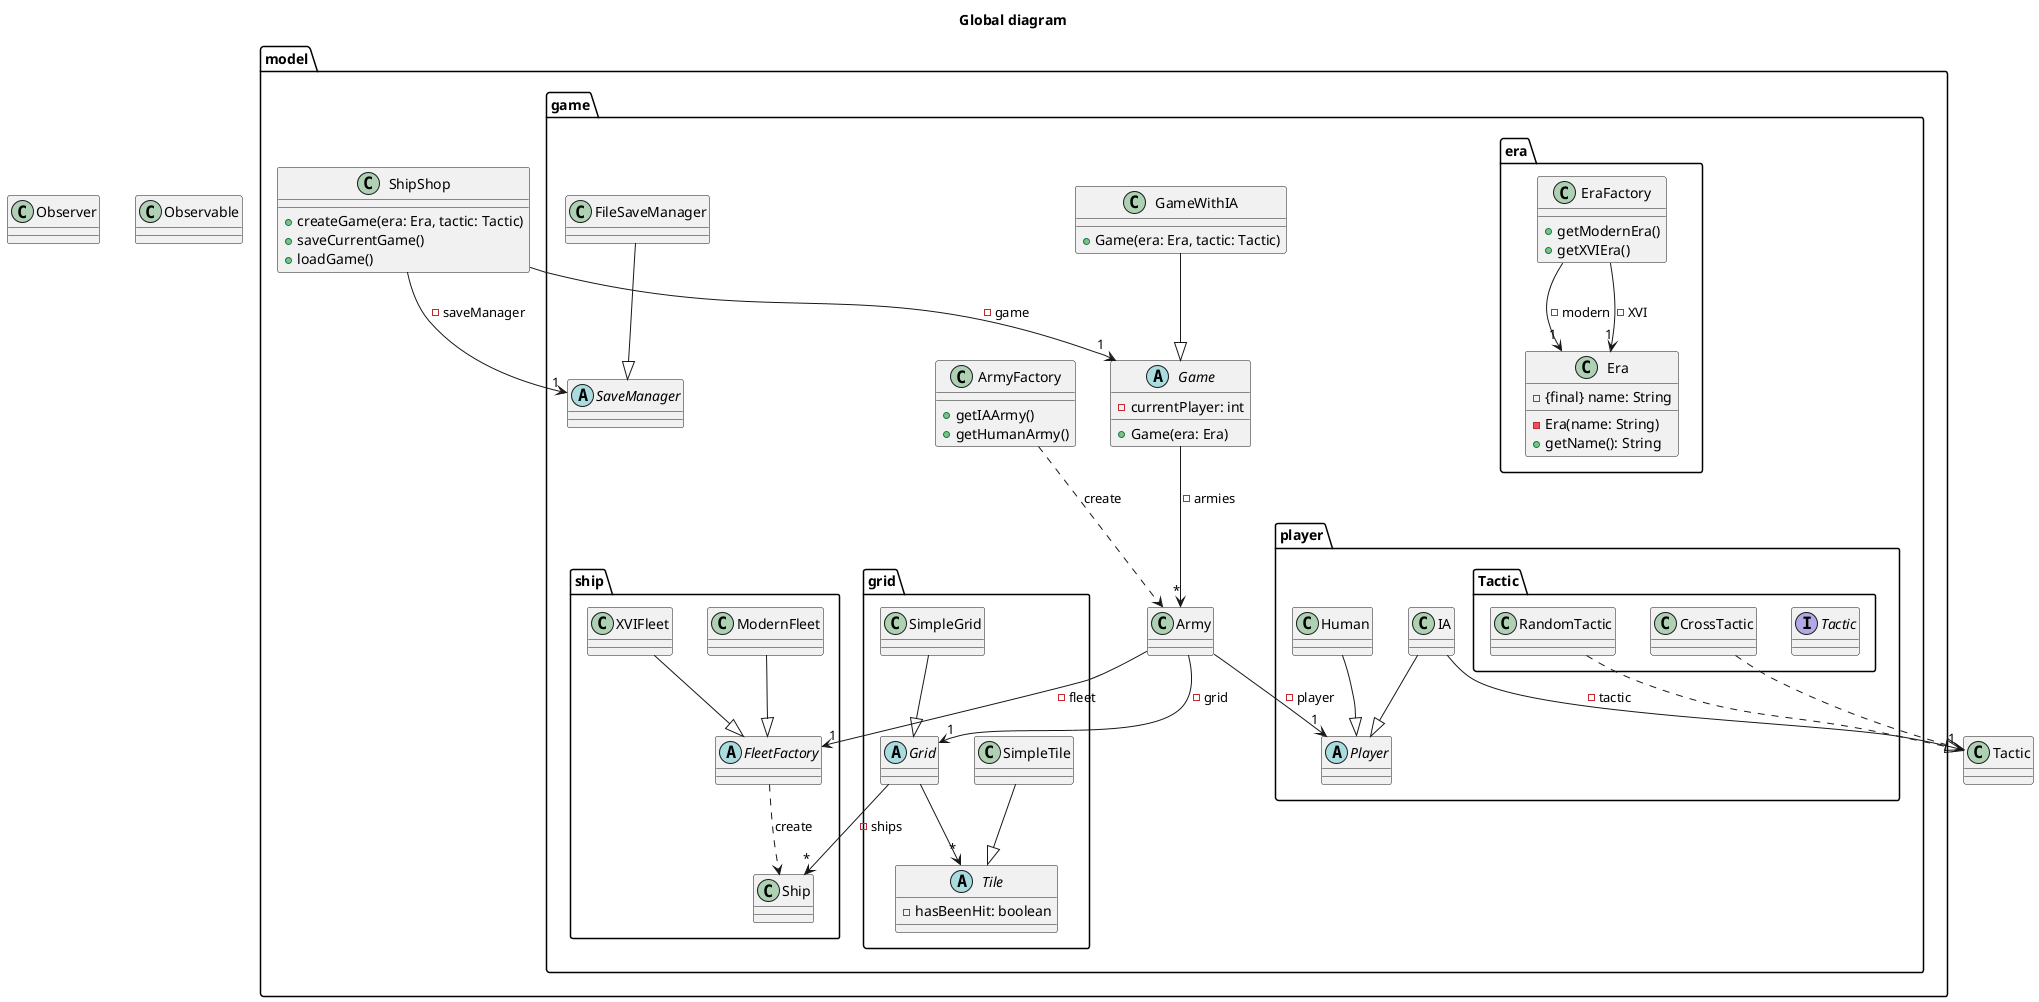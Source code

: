 @startuml

title Global diagram

class Observer{

}

class Observable{

}

package model{

    class ShipShop{
        + createGame(era: Era, tactic: Tactic)
        + saveCurrentGame()
        + loadGame()
    }

    package game{

        abstract Game{
            - currentPlayer: int
            + Game(era: Era)
        }

        class GameWithIA{
            + Game(era: Era, tactic: Tactic)
        }

        class ArmyFactory{
            + getIAArmy()
            + getHumanArmy()
        }

        class Army{

        }

        abstract SaveManager{

        }

        class FileSaveManager{

        }

        package grid{

            abstract Grid{
            }

            class SimpleGrid{

            }

            abstract Tile{
                - hasBeenHit: boolean
            }

            class SimpleTile{

            }

        }

        package ship{

            class Ship{

            }

            abstract FleetFactory{

            }

            class ModernFleet{

            }

            class XVIFleet{

            }

        }


        package era{

            class Era{
                - {final} name: String
                - Era(name: String)
                + getName(): String
            }

            class EraFactory{
                + getModernEra()
                + getXVIEra()
            }

        }

        package player{

            abstract Player{

            }

            class IA{

            }

            package Tactic{

                interface Tactic{

                }

                class RandomTactic{

                }

                class CrossTactic{

                }

            }

            class Human{

            }

        }

    }

}

ShipShop --> "1" Game: - game
ShipShop --> "1" SaveManager: -saveManager

Game --> "*" Army: - armies

Grid --> "*" Ship: - ships
Grid --> "*" Tile

FleetFactory ..> Ship: "create"

SimpleGrid --|> Grid
SimpleTile --|> Tile

ArmyFactory ..>  Army: "create"

Army --> "1" Player: - player
Army --> "1" FleetFactory: - fleet
Army --> "1" Grid: -grid

GameWithIA --|> Game

EraFactory --> "1" Era: -modern
EraFactory --> "1" Era: -XVI

ModernFleet --|> FleetFactory
XVIFleet --|> FleetFactory

Human --|> Player
IA --|> Player

IA --> "1" Tactic: - tactic

RandomTactic ..|> Tactic
CrossTactic ..|> Tactic

FileSaveManager --|> SaveManager

@enduml